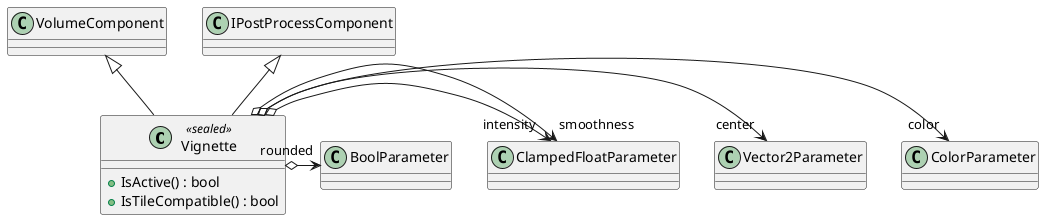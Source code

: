 @startuml
class Vignette <<sealed>> {
    + IsActive() : bool
    + IsTileCompatible() : bool
}
VolumeComponent <|-- Vignette
IPostProcessComponent <|-- Vignette
Vignette o-> "color" ColorParameter
Vignette o-> "center" Vector2Parameter
Vignette o-> "intensity" ClampedFloatParameter
Vignette o-> "smoothness" ClampedFloatParameter
Vignette o-> "rounded" BoolParameter
@enduml
